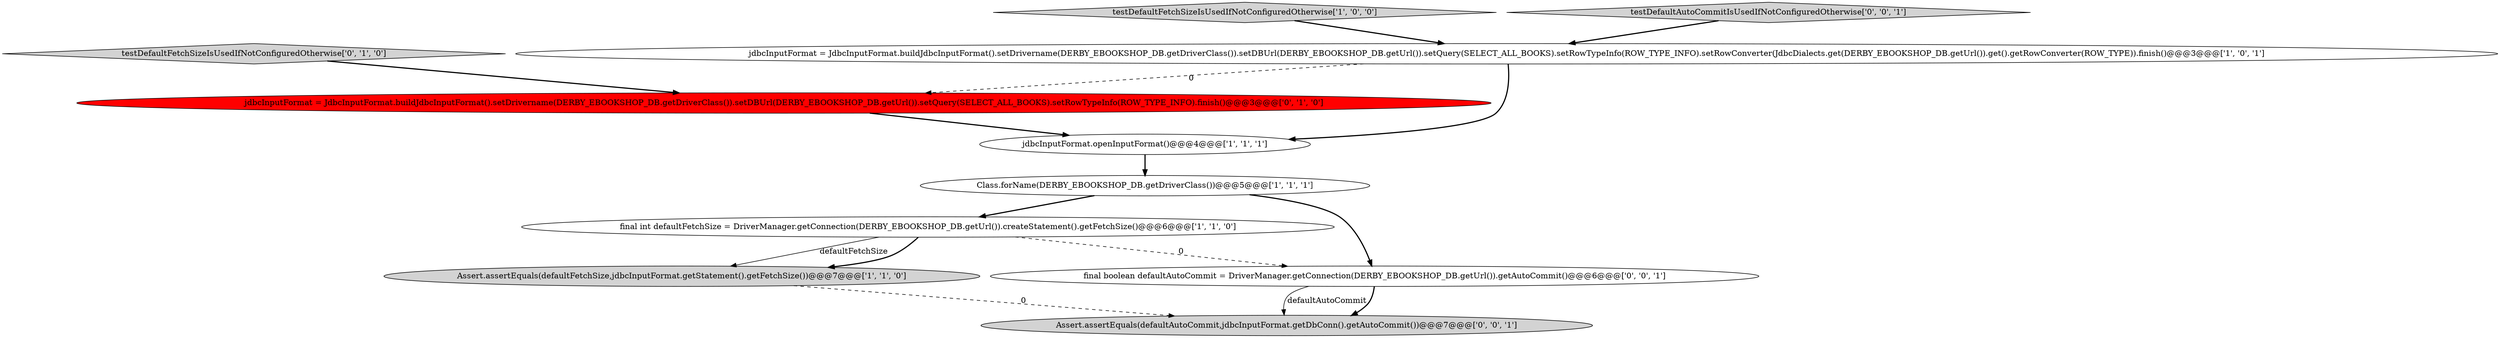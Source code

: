 digraph {
2 [style = filled, label = "Class.forName(DERBY_EBOOKSHOP_DB.getDriverClass())@@@5@@@['1', '1', '1']", fillcolor = white, shape = ellipse image = "AAA0AAABBB1BBB"];
4 [style = filled, label = "jdbcInputFormat = JdbcInputFormat.buildJdbcInputFormat().setDrivername(DERBY_EBOOKSHOP_DB.getDriverClass()).setDBUrl(DERBY_EBOOKSHOP_DB.getUrl()).setQuery(SELECT_ALL_BOOKS).setRowTypeInfo(ROW_TYPE_INFO).setRowConverter(JdbcDialects.get(DERBY_EBOOKSHOP_DB.getUrl()).get().getRowConverter(ROW_TYPE)).finish()@@@3@@@['1', '0', '1']", fillcolor = white, shape = ellipse image = "AAA0AAABBB1BBB"];
0 [style = filled, label = "jdbcInputFormat.openInputFormat()@@@4@@@['1', '1', '1']", fillcolor = white, shape = ellipse image = "AAA0AAABBB1BBB"];
3 [style = filled, label = "testDefaultFetchSizeIsUsedIfNotConfiguredOtherwise['1', '0', '0']", fillcolor = lightgray, shape = diamond image = "AAA0AAABBB1BBB"];
6 [style = filled, label = "testDefaultFetchSizeIsUsedIfNotConfiguredOtherwise['0', '1', '0']", fillcolor = lightgray, shape = diamond image = "AAA0AAABBB2BBB"];
9 [style = filled, label = "Assert.assertEquals(defaultAutoCommit,jdbcInputFormat.getDbConn().getAutoCommit())@@@7@@@['0', '0', '1']", fillcolor = lightgray, shape = ellipse image = "AAA0AAABBB3BBB"];
5 [style = filled, label = "final int defaultFetchSize = DriverManager.getConnection(DERBY_EBOOKSHOP_DB.getUrl()).createStatement().getFetchSize()@@@6@@@['1', '1', '0']", fillcolor = white, shape = ellipse image = "AAA0AAABBB1BBB"];
7 [style = filled, label = "jdbcInputFormat = JdbcInputFormat.buildJdbcInputFormat().setDrivername(DERBY_EBOOKSHOP_DB.getDriverClass()).setDBUrl(DERBY_EBOOKSHOP_DB.getUrl()).setQuery(SELECT_ALL_BOOKS).setRowTypeInfo(ROW_TYPE_INFO).finish()@@@3@@@['0', '1', '0']", fillcolor = red, shape = ellipse image = "AAA1AAABBB2BBB"];
10 [style = filled, label = "testDefaultAutoCommitIsUsedIfNotConfiguredOtherwise['0', '0', '1']", fillcolor = lightgray, shape = diamond image = "AAA0AAABBB3BBB"];
1 [style = filled, label = "Assert.assertEquals(defaultFetchSize,jdbcInputFormat.getStatement().getFetchSize())@@@7@@@['1', '1', '0']", fillcolor = lightgray, shape = ellipse image = "AAA0AAABBB1BBB"];
8 [style = filled, label = "final boolean defaultAutoCommit = DriverManager.getConnection(DERBY_EBOOKSHOP_DB.getUrl()).getAutoCommit()@@@6@@@['0', '0', '1']", fillcolor = white, shape = ellipse image = "AAA0AAABBB3BBB"];
5->8 [style = dashed, label="0"];
5->1 [style = solid, label="defaultFetchSize"];
5->1 [style = bold, label=""];
1->9 [style = dashed, label="0"];
8->9 [style = solid, label="defaultAutoCommit"];
7->0 [style = bold, label=""];
0->2 [style = bold, label=""];
6->7 [style = bold, label=""];
4->7 [style = dashed, label="0"];
3->4 [style = bold, label=""];
2->8 [style = bold, label=""];
4->0 [style = bold, label=""];
2->5 [style = bold, label=""];
8->9 [style = bold, label=""];
10->4 [style = bold, label=""];
}
